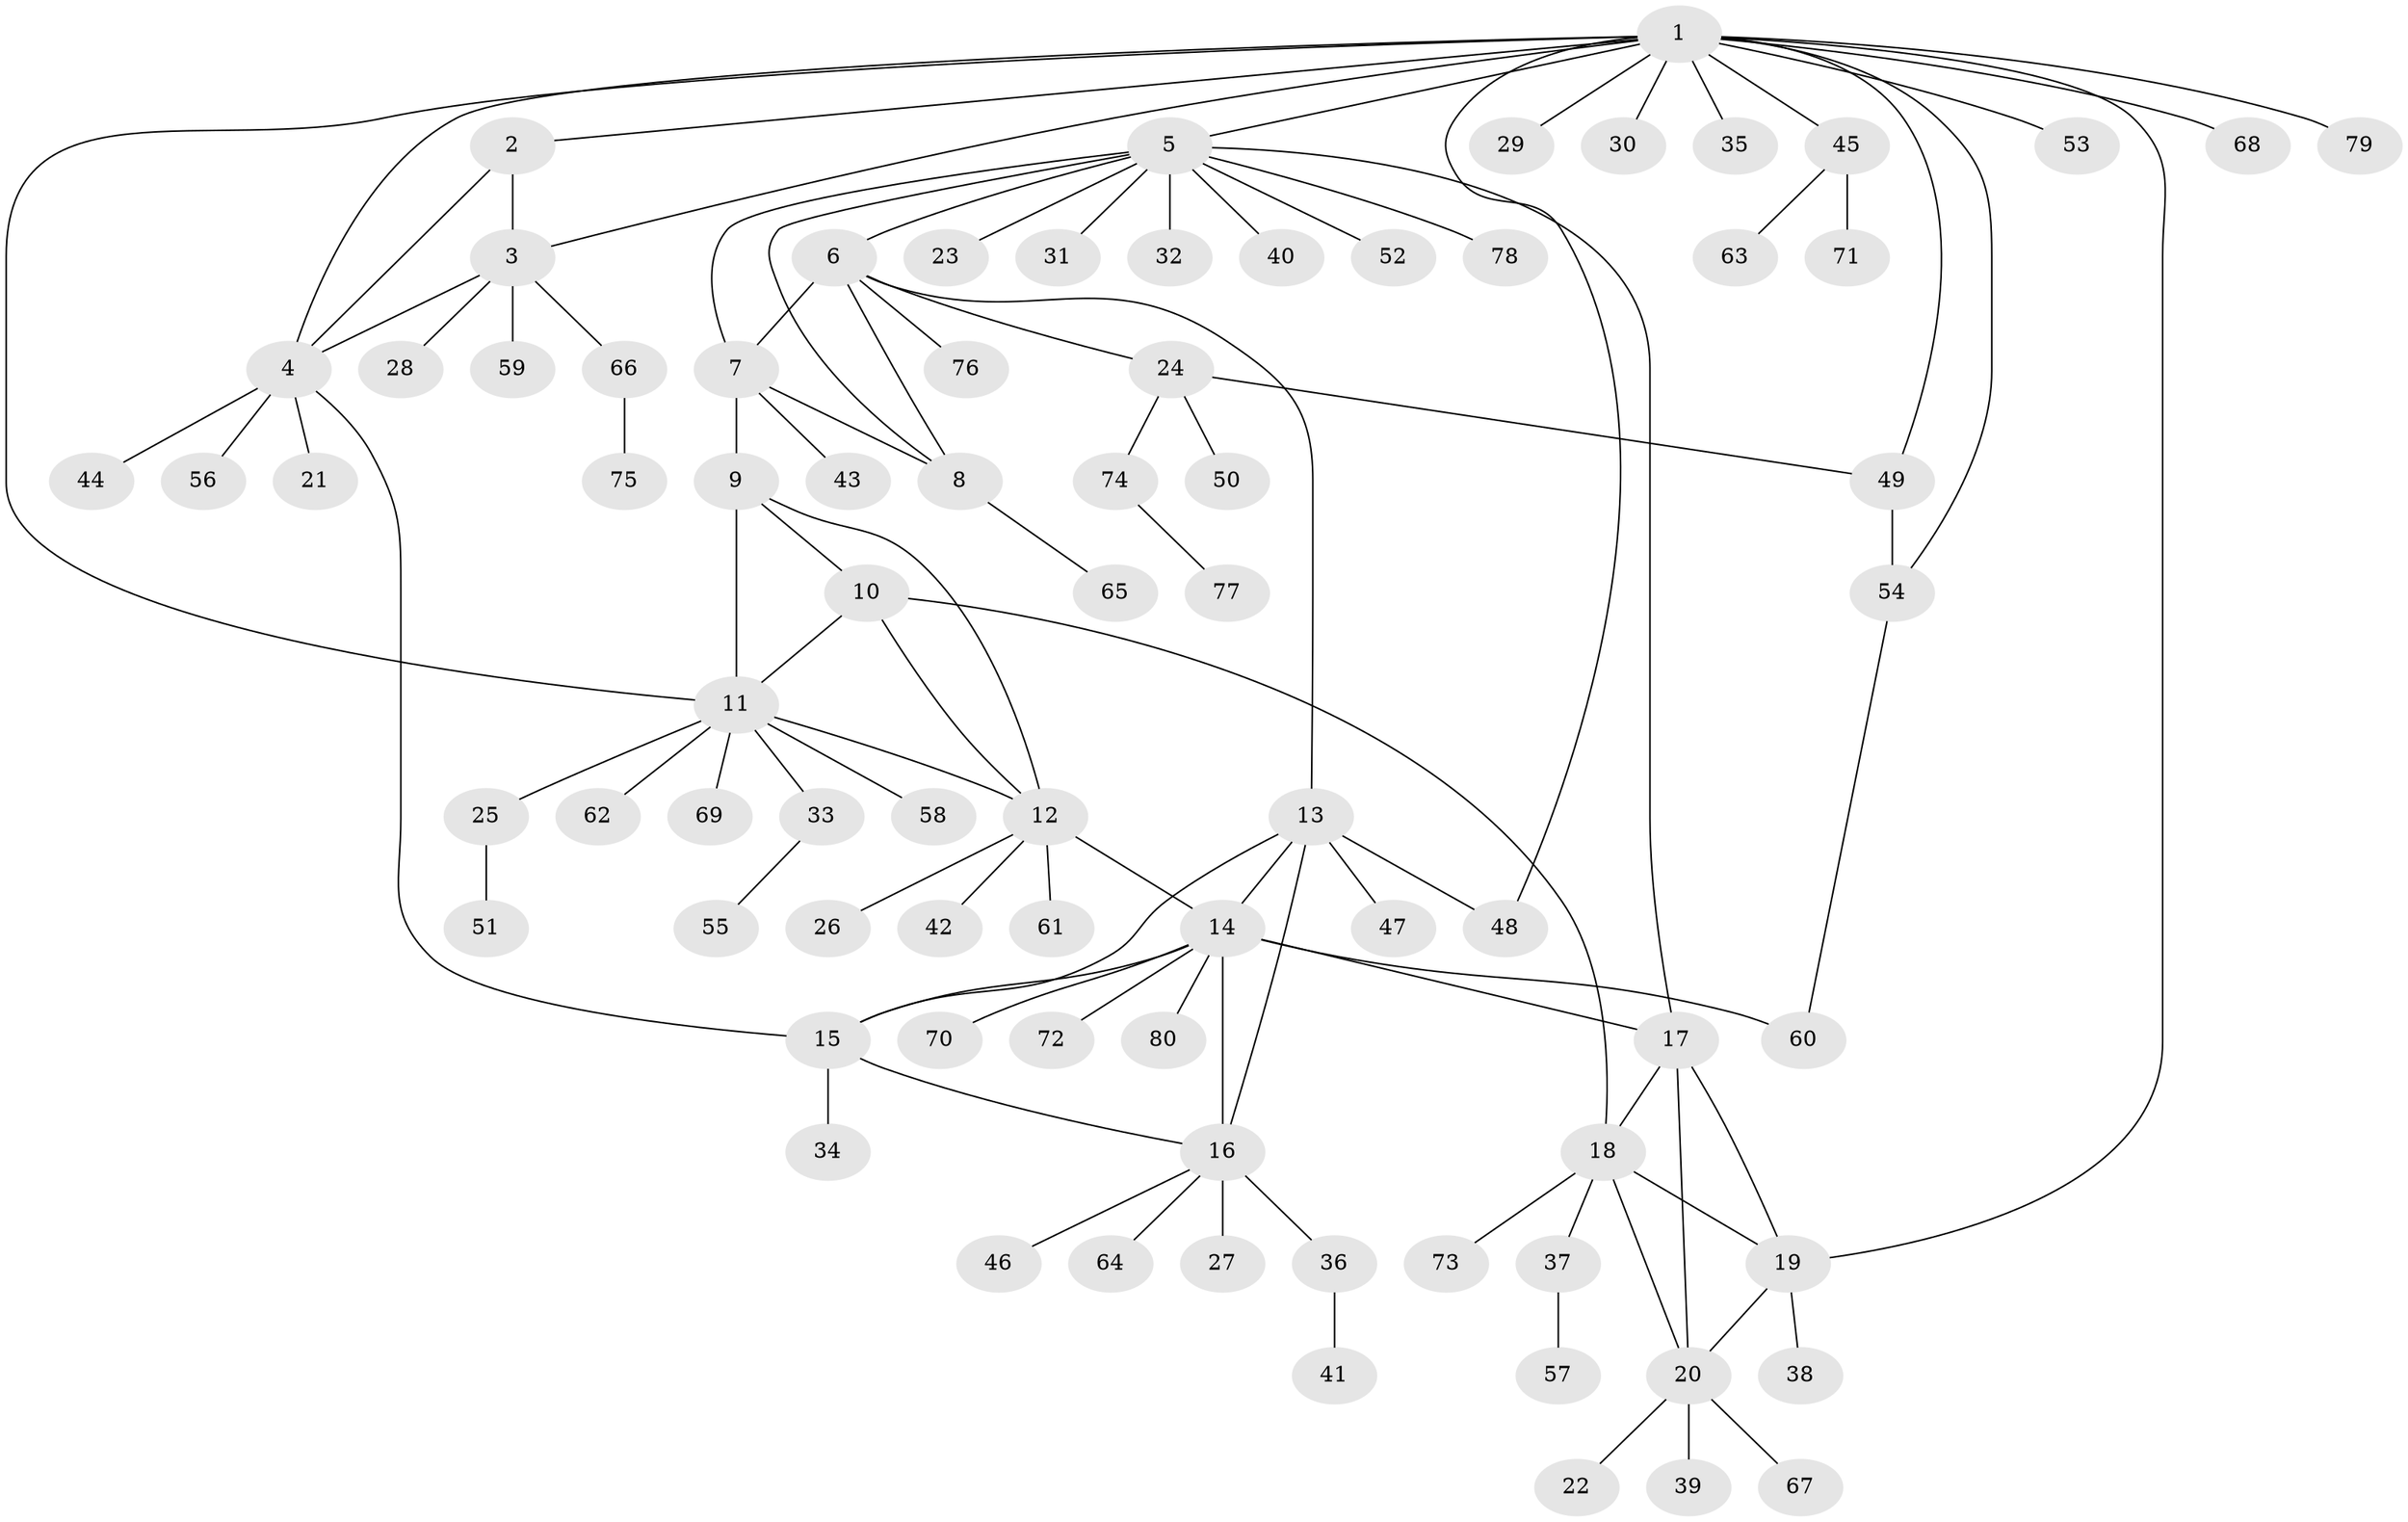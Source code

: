 // coarse degree distribution, {18: 0.016129032258064516, 3: 0.06451612903225806, 5: 0.03225806451612903, 6: 0.03225806451612903, 9: 0.016129032258064516, 4: 0.04838709677419355, 7: 0.03225806451612903, 12: 0.016129032258064516, 8: 0.016129032258064516, 1: 0.6612903225806451, 2: 0.06451612903225806}
// Generated by graph-tools (version 1.1) at 2025/52/02/27/25 19:52:17]
// undirected, 80 vertices, 104 edges
graph export_dot {
graph [start="1"]
  node [color=gray90,style=filled];
  1;
  2;
  3;
  4;
  5;
  6;
  7;
  8;
  9;
  10;
  11;
  12;
  13;
  14;
  15;
  16;
  17;
  18;
  19;
  20;
  21;
  22;
  23;
  24;
  25;
  26;
  27;
  28;
  29;
  30;
  31;
  32;
  33;
  34;
  35;
  36;
  37;
  38;
  39;
  40;
  41;
  42;
  43;
  44;
  45;
  46;
  47;
  48;
  49;
  50;
  51;
  52;
  53;
  54;
  55;
  56;
  57;
  58;
  59;
  60;
  61;
  62;
  63;
  64;
  65;
  66;
  67;
  68;
  69;
  70;
  71;
  72;
  73;
  74;
  75;
  76;
  77;
  78;
  79;
  80;
  1 -- 2;
  1 -- 3;
  1 -- 4;
  1 -- 5;
  1 -- 11;
  1 -- 19;
  1 -- 29;
  1 -- 30;
  1 -- 35;
  1 -- 45;
  1 -- 48;
  1 -- 49;
  1 -- 53;
  1 -- 54;
  1 -- 68;
  1 -- 79;
  2 -- 3;
  2 -- 4;
  3 -- 4;
  3 -- 28;
  3 -- 59;
  3 -- 66;
  4 -- 15;
  4 -- 21;
  4 -- 44;
  4 -- 56;
  5 -- 6;
  5 -- 7;
  5 -- 8;
  5 -- 17;
  5 -- 23;
  5 -- 31;
  5 -- 32;
  5 -- 40;
  5 -- 52;
  5 -- 78;
  6 -- 7;
  6 -- 8;
  6 -- 13;
  6 -- 24;
  6 -- 76;
  7 -- 8;
  7 -- 9;
  7 -- 43;
  8 -- 65;
  9 -- 10;
  9 -- 11;
  9 -- 12;
  10 -- 11;
  10 -- 12;
  10 -- 18;
  11 -- 12;
  11 -- 25;
  11 -- 33;
  11 -- 58;
  11 -- 62;
  11 -- 69;
  12 -- 14;
  12 -- 26;
  12 -- 42;
  12 -- 61;
  13 -- 14;
  13 -- 15;
  13 -- 16;
  13 -- 47;
  13 -- 48;
  14 -- 15;
  14 -- 16;
  14 -- 17;
  14 -- 60;
  14 -- 70;
  14 -- 72;
  14 -- 80;
  15 -- 16;
  15 -- 34;
  16 -- 27;
  16 -- 36;
  16 -- 46;
  16 -- 64;
  17 -- 18;
  17 -- 19;
  17 -- 20;
  18 -- 19;
  18 -- 20;
  18 -- 37;
  18 -- 73;
  19 -- 20;
  19 -- 38;
  20 -- 22;
  20 -- 39;
  20 -- 67;
  24 -- 49;
  24 -- 50;
  24 -- 74;
  25 -- 51;
  33 -- 55;
  36 -- 41;
  37 -- 57;
  45 -- 63;
  45 -- 71;
  49 -- 54;
  54 -- 60;
  66 -- 75;
  74 -- 77;
}
